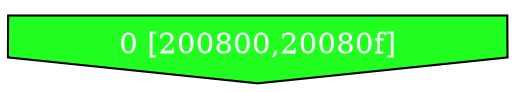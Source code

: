 diGraph libnss3{
	libnss3_0  [style=filled fillcolor="#20FF20" fontcolor="#ffffff" shape=invhouse label="0 [200800,20080f]"]


}